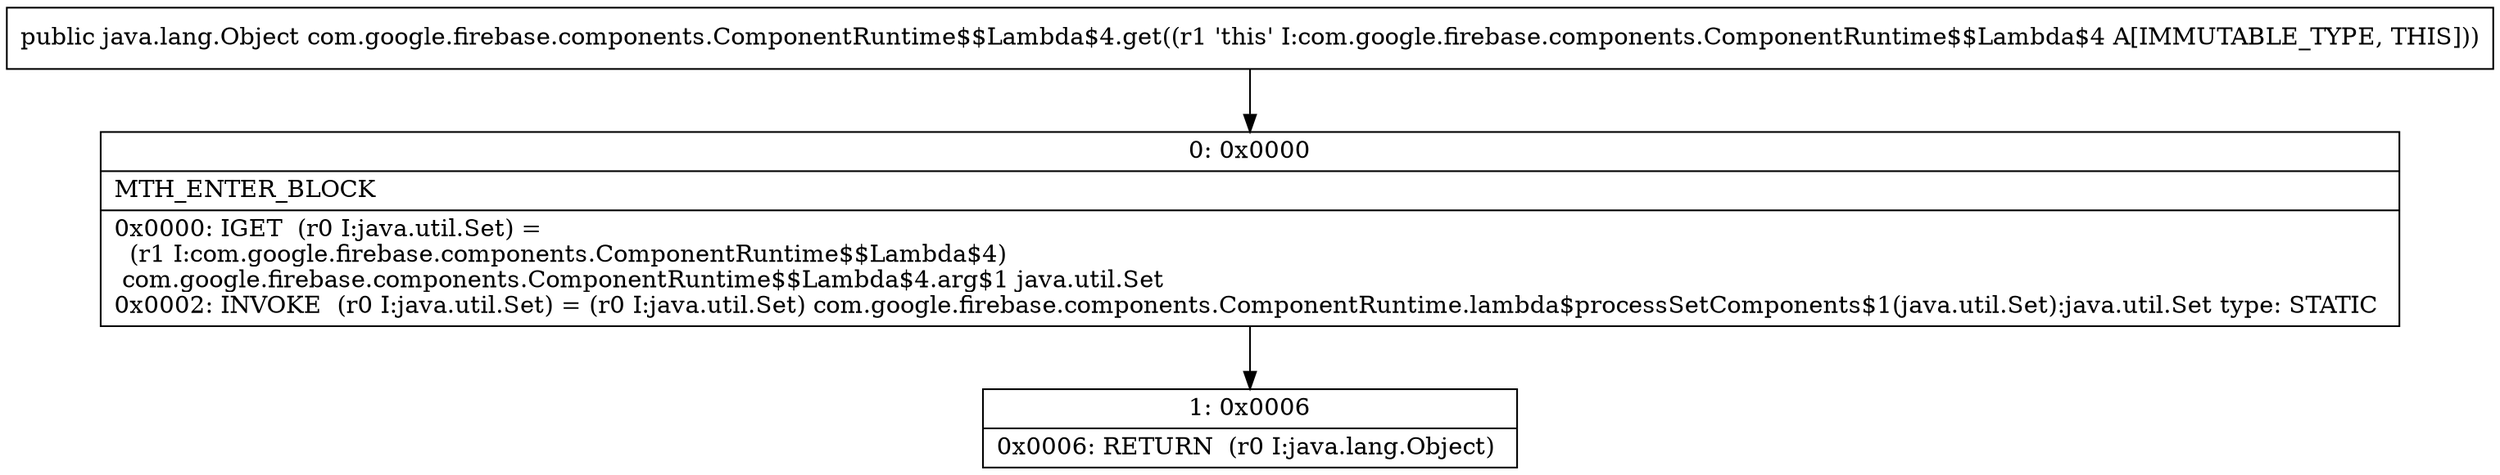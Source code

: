 digraph "CFG forcom.google.firebase.components.ComponentRuntime$$Lambda$4.get()Ljava\/lang\/Object;" {
Node_0 [shape=record,label="{0\:\ 0x0000|MTH_ENTER_BLOCK\l|0x0000: IGET  (r0 I:java.util.Set) = \l  (r1 I:com.google.firebase.components.ComponentRuntime$$Lambda$4)\l com.google.firebase.components.ComponentRuntime$$Lambda$4.arg$1 java.util.Set \l0x0002: INVOKE  (r0 I:java.util.Set) = (r0 I:java.util.Set) com.google.firebase.components.ComponentRuntime.lambda$processSetComponents$1(java.util.Set):java.util.Set type: STATIC \l}"];
Node_1 [shape=record,label="{1\:\ 0x0006|0x0006: RETURN  (r0 I:java.lang.Object) \l}"];
MethodNode[shape=record,label="{public java.lang.Object com.google.firebase.components.ComponentRuntime$$Lambda$4.get((r1 'this' I:com.google.firebase.components.ComponentRuntime$$Lambda$4 A[IMMUTABLE_TYPE, THIS])) }"];
MethodNode -> Node_0;
Node_0 -> Node_1;
}

